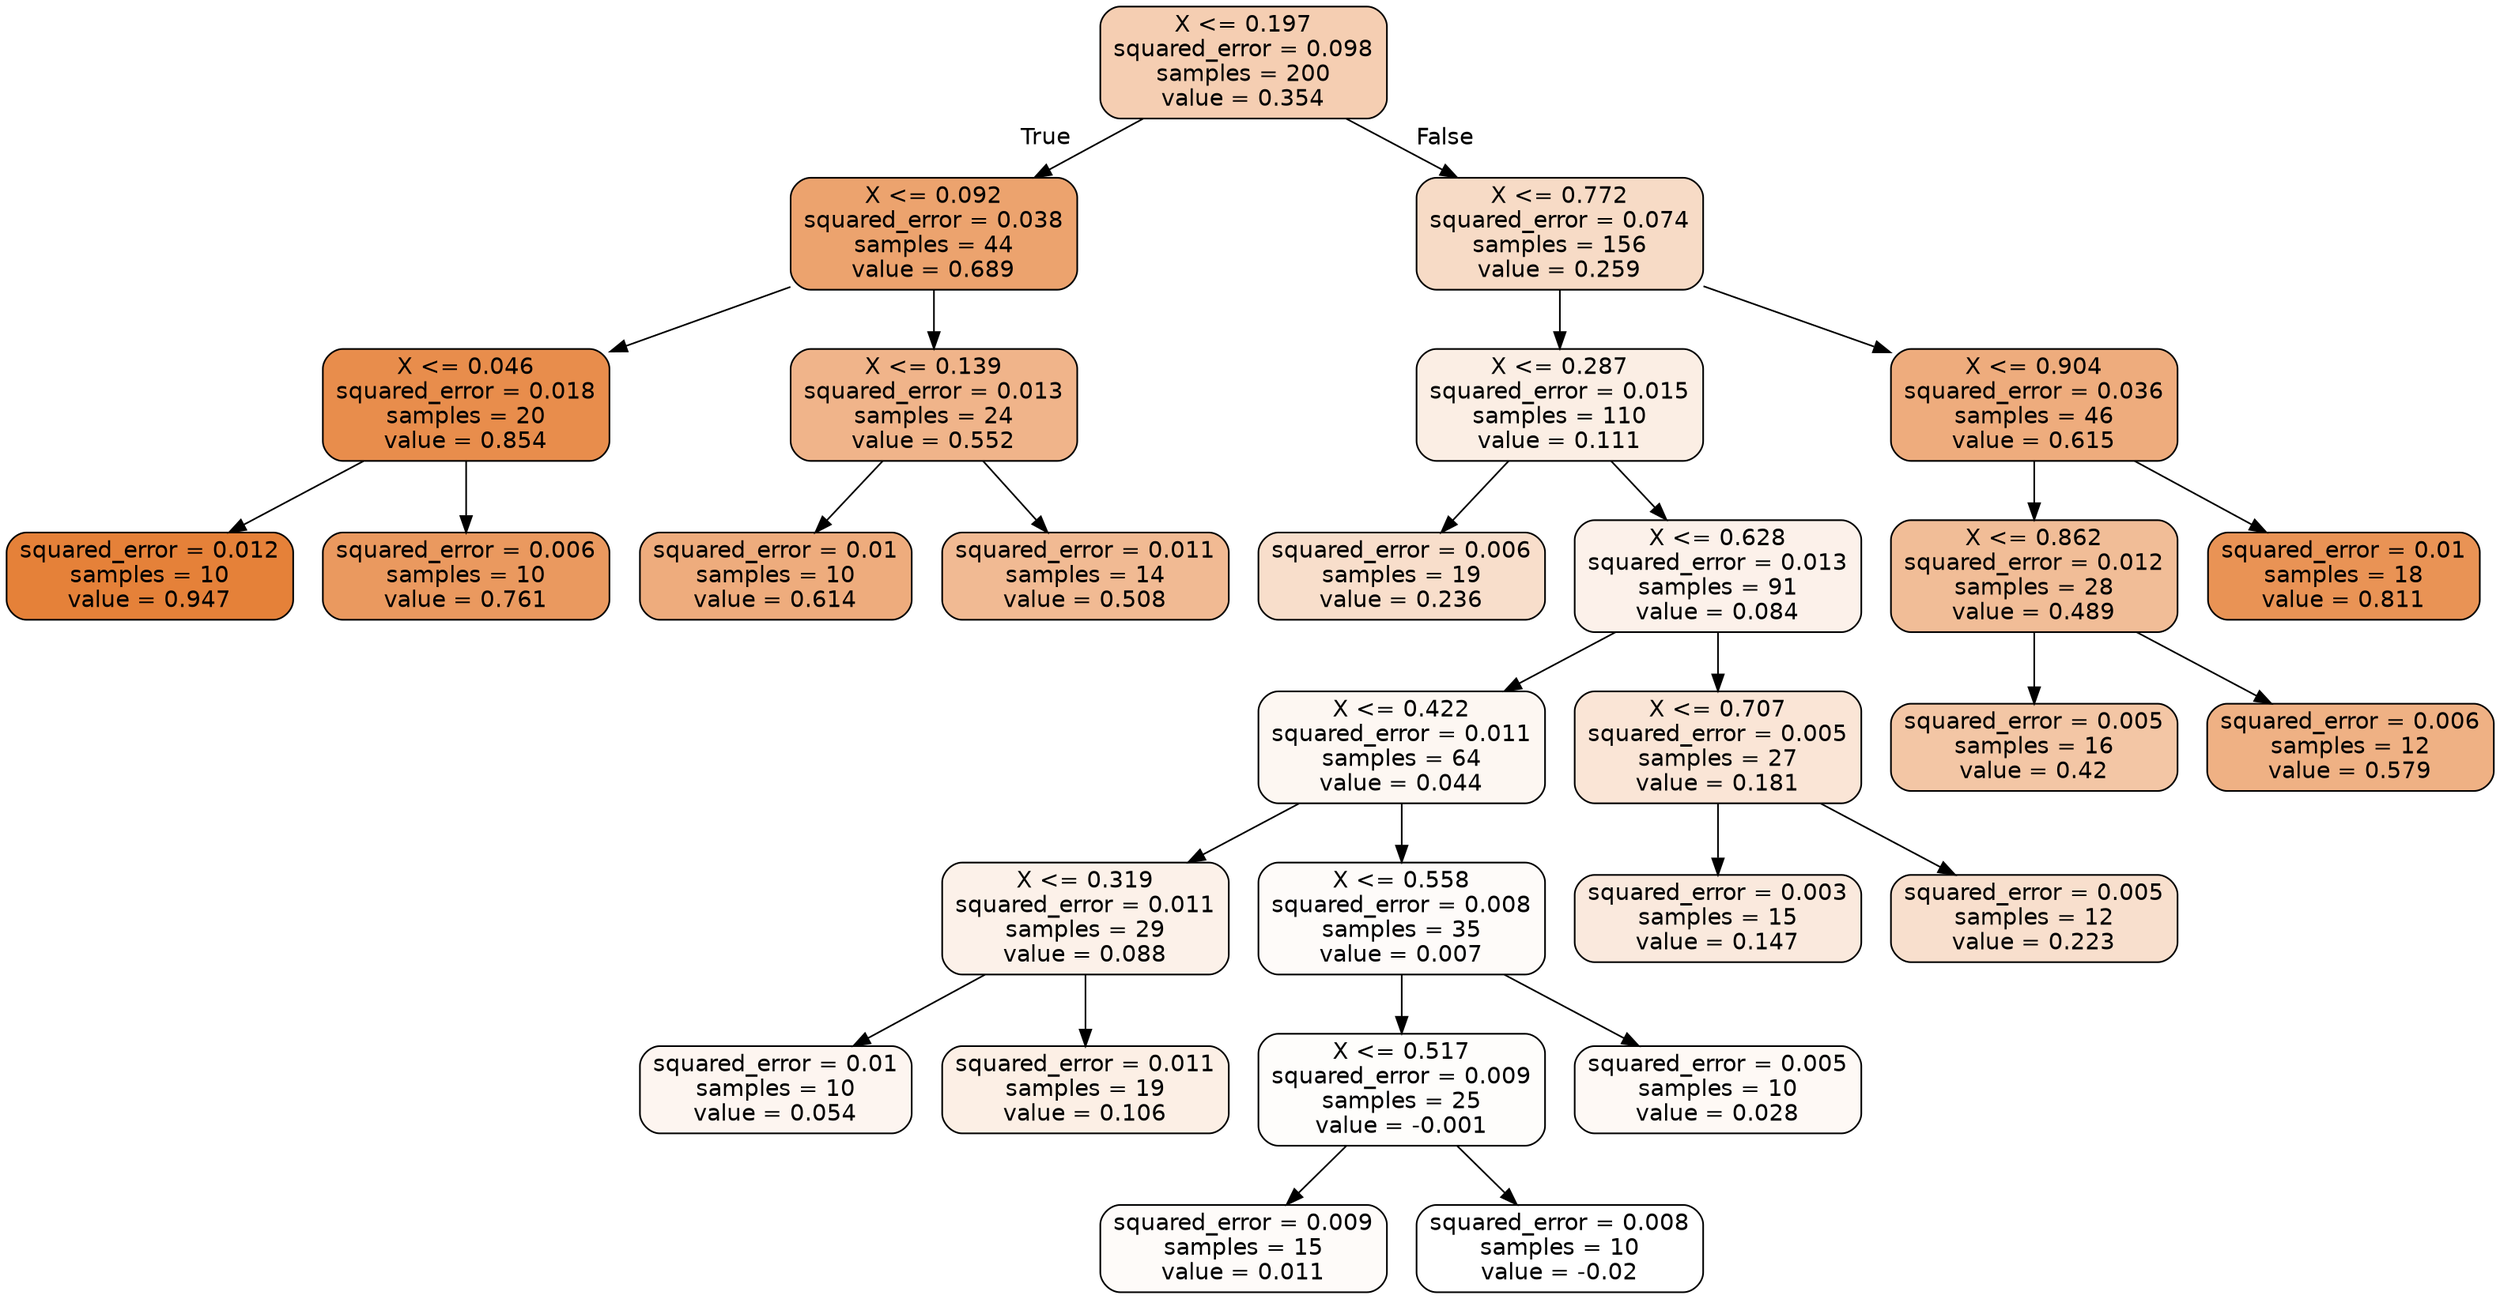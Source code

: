 digraph Tree {
node [shape=box, style="filled, rounded", color="black", fontname="helvetica"] ;
edge [fontname="helvetica"] ;
0 [label="X <= 0.197\nsquared_error = 0.098\nsamples = 200\nvalue = 0.354", fillcolor="#f5ceb2"] ;
1 [label="X <= 0.092\nsquared_error = 0.038\nsamples = 44\nvalue = 0.689", fillcolor="#eca36e"] ;
0 -> 1 [labeldistance=2.5, labelangle=45, headlabel="True"] ;
2 [label="X <= 0.046\nsquared_error = 0.018\nsamples = 20\nvalue = 0.854", fillcolor="#e88d4c"] ;
1 -> 2 ;
3 [label="squared_error = 0.012\nsamples = 10\nvalue = 0.947", fillcolor="#e58139"] ;
2 -> 3 ;
4 [label="squared_error = 0.006\nsamples = 10\nvalue = 0.761", fillcolor="#ea995f"] ;
2 -> 4 ;
5 [label="X <= 0.139\nsquared_error = 0.013\nsamples = 24\nvalue = 0.552", fillcolor="#f0b48a"] ;
1 -> 5 ;
6 [label="squared_error = 0.01\nsamples = 10\nvalue = 0.614", fillcolor="#eeac7d"] ;
5 -> 6 ;
7 [label="squared_error = 0.011\nsamples = 14\nvalue = 0.508", fillcolor="#f1ba93"] ;
5 -> 7 ;
8 [label="X <= 0.772\nsquared_error = 0.074\nsamples = 156\nvalue = 0.259", fillcolor="#f7dbc6"] ;
0 -> 8 [labeldistance=2.5, labelangle=-45, headlabel="False"] ;
9 [label="X <= 0.287\nsquared_error = 0.015\nsamples = 110\nvalue = 0.111", fillcolor="#fbeee4"] ;
8 -> 9 ;
10 [label="squared_error = 0.006\nsamples = 19\nvalue = 0.236", fillcolor="#f8decb"] ;
9 -> 10 ;
11 [label="X <= 0.628\nsquared_error = 0.013\nsamples = 91\nvalue = 0.084", fillcolor="#fcf1ea"] ;
9 -> 11 ;
12 [label="X <= 0.422\nsquared_error = 0.011\nsamples = 64\nvalue = 0.044", fillcolor="#fdf7f2"] ;
11 -> 12 ;
13 [label="X <= 0.319\nsquared_error = 0.011\nsamples = 29\nvalue = 0.088", fillcolor="#fcf1e9"] ;
12 -> 13 ;
14 [label="squared_error = 0.01\nsamples = 10\nvalue = 0.054", fillcolor="#fdf5f0"] ;
13 -> 14 ;
15 [label="squared_error = 0.011\nsamples = 19\nvalue = 0.106", fillcolor="#fcefe5"] ;
13 -> 15 ;
16 [label="X <= 0.558\nsquared_error = 0.008\nsamples = 35\nvalue = 0.007", fillcolor="#fefbf9"] ;
12 -> 16 ;
17 [label="X <= 0.517\nsquared_error = 0.009\nsamples = 25\nvalue = -0.001", fillcolor="#fefdfb"] ;
16 -> 17 ;
18 [label="squared_error = 0.009\nsamples = 15\nvalue = 0.011", fillcolor="#fefbf9"] ;
17 -> 18 ;
19 [label="squared_error = 0.008\nsamples = 10\nvalue = -0.02", fillcolor="#ffffff"] ;
17 -> 19 ;
20 [label="squared_error = 0.005\nsamples = 10\nvalue = 0.028", fillcolor="#fef9f5"] ;
16 -> 20 ;
21 [label="X <= 0.707\nsquared_error = 0.005\nsamples = 27\nvalue = 0.181", fillcolor="#fae5d6"] ;
11 -> 21 ;
22 [label="squared_error = 0.003\nsamples = 15\nvalue = 0.147", fillcolor="#fae9dd"] ;
21 -> 22 ;
23 [label="squared_error = 0.005\nsamples = 12\nvalue = 0.223", fillcolor="#f8dfcd"] ;
21 -> 23 ;
24 [label="X <= 0.904\nsquared_error = 0.036\nsamples = 46\nvalue = 0.615", fillcolor="#eeac7d"] ;
8 -> 24 ;
25 [label="X <= 0.862\nsquared_error = 0.012\nsamples = 28\nvalue = 0.489", fillcolor="#f1bd97"] ;
24 -> 25 ;
26 [label="squared_error = 0.005\nsamples = 16\nvalue = 0.42", fillcolor="#f3c6a5"] ;
25 -> 26 ;
27 [label="squared_error = 0.006\nsamples = 12\nvalue = 0.579", fillcolor="#efb184"] ;
25 -> 27 ;
28 [label="squared_error = 0.01\nsamples = 18\nvalue = 0.811", fillcolor="#e99355"] ;
24 -> 28 ;
}